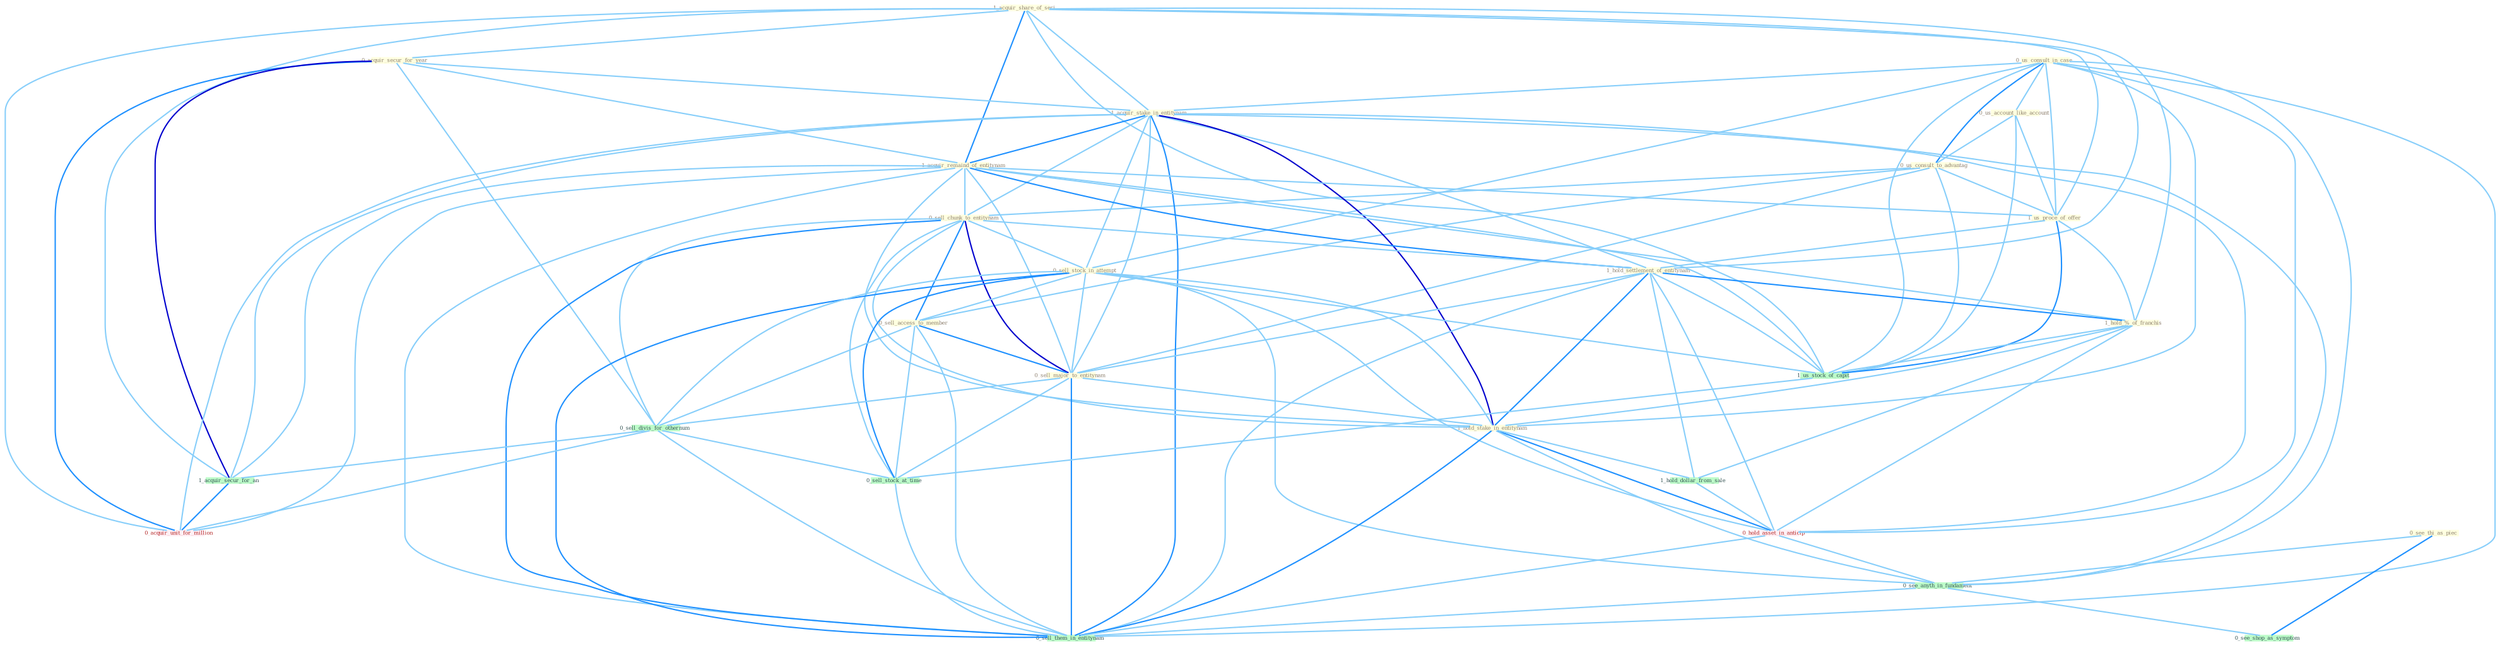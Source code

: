 Graph G{ 
    node
    [shape=polygon,style=filled,width=.5,height=.06,color="#BDFCC9",fixedsize=true,fontsize=4,
    fontcolor="#2f4f4f"];
    {node
    [color="#ffffe0", fontcolor="#8b7d6b"] "0_us_consult_in_case " "0_us_account_like_account " "1_acquir_share_of_seri " "0_us_consult_to_advantag " "0_acquir_secur_for_year " "1_acquir_stake_in_entitynam " "1_acquir_remaind_of_entitynam " "0_see_thi_as_piec " "0_sell_chunk_to_entitynam " "1_us_proce_of_offer " "0_sell_stock_in_attempt " "1_hold_settlement_of_entitynam " "1_hold_%_of_franchis " "0_sell_access_to_member " "0_sell_major_to_entitynam " "1_hold_stake_in_entitynam "}
{node [color="#fff0f5", fontcolor="#b22222"] "0_hold_asset_in_anticip " "0_acquir_unit_for_million "}
edge [color="#B0E2FF"];

	"0_us_consult_in_case " -- "0_us_account_like_account " [w="1", color="#87cefa" ];
	"0_us_consult_in_case " -- "0_us_consult_to_advantag " [w="2", color="#1e90ff" , len=0.8];
	"0_us_consult_in_case " -- "1_acquir_stake_in_entitynam " [w="1", color="#87cefa" ];
	"0_us_consult_in_case " -- "1_us_proce_of_offer " [w="1", color="#87cefa" ];
	"0_us_consult_in_case " -- "0_sell_stock_in_attempt " [w="1", color="#87cefa" ];
	"0_us_consult_in_case " -- "1_hold_stake_in_entitynam " [w="1", color="#87cefa" ];
	"0_us_consult_in_case " -- "1_us_stock_of_capit " [w="1", color="#87cefa" ];
	"0_us_consult_in_case " -- "0_hold_asset_in_anticip " [w="1", color="#87cefa" ];
	"0_us_consult_in_case " -- "0_see_anyth_in_fundament " [w="1", color="#87cefa" ];
	"0_us_consult_in_case " -- "0_sell_them_in_entitynam " [w="1", color="#87cefa" ];
	"0_us_account_like_account " -- "0_us_consult_to_advantag " [w="1", color="#87cefa" ];
	"0_us_account_like_account " -- "1_us_proce_of_offer " [w="1", color="#87cefa" ];
	"0_us_account_like_account " -- "1_us_stock_of_capit " [w="1", color="#87cefa" ];
	"1_acquir_share_of_seri " -- "0_acquir_secur_for_year " [w="1", color="#87cefa" ];
	"1_acquir_share_of_seri " -- "1_acquir_stake_in_entitynam " [w="1", color="#87cefa" ];
	"1_acquir_share_of_seri " -- "1_acquir_remaind_of_entitynam " [w="2", color="#1e90ff" , len=0.8];
	"1_acquir_share_of_seri " -- "1_us_proce_of_offer " [w="1", color="#87cefa" ];
	"1_acquir_share_of_seri " -- "1_hold_settlement_of_entitynam " [w="1", color="#87cefa" ];
	"1_acquir_share_of_seri " -- "1_hold_%_of_franchis " [w="1", color="#87cefa" ];
	"1_acquir_share_of_seri " -- "1_acquir_secur_for_an " [w="1", color="#87cefa" ];
	"1_acquir_share_of_seri " -- "1_us_stock_of_capit " [w="1", color="#87cefa" ];
	"1_acquir_share_of_seri " -- "0_acquir_unit_for_million " [w="1", color="#87cefa" ];
	"0_us_consult_to_advantag " -- "0_sell_chunk_to_entitynam " [w="1", color="#87cefa" ];
	"0_us_consult_to_advantag " -- "1_us_proce_of_offer " [w="1", color="#87cefa" ];
	"0_us_consult_to_advantag " -- "0_sell_access_to_member " [w="1", color="#87cefa" ];
	"0_us_consult_to_advantag " -- "0_sell_major_to_entitynam " [w="1", color="#87cefa" ];
	"0_us_consult_to_advantag " -- "1_us_stock_of_capit " [w="1", color="#87cefa" ];
	"0_acquir_secur_for_year " -- "1_acquir_stake_in_entitynam " [w="1", color="#87cefa" ];
	"0_acquir_secur_for_year " -- "1_acquir_remaind_of_entitynam " [w="1", color="#87cefa" ];
	"0_acquir_secur_for_year " -- "0_sell_divis_for_othernum " [w="1", color="#87cefa" ];
	"0_acquir_secur_for_year " -- "1_acquir_secur_for_an " [w="3", color="#0000cd" , len=0.6];
	"0_acquir_secur_for_year " -- "0_acquir_unit_for_million " [w="2", color="#1e90ff" , len=0.8];
	"1_acquir_stake_in_entitynam " -- "1_acquir_remaind_of_entitynam " [w="2", color="#1e90ff" , len=0.8];
	"1_acquir_stake_in_entitynam " -- "0_sell_chunk_to_entitynam " [w="1", color="#87cefa" ];
	"1_acquir_stake_in_entitynam " -- "0_sell_stock_in_attempt " [w="1", color="#87cefa" ];
	"1_acquir_stake_in_entitynam " -- "1_hold_settlement_of_entitynam " [w="1", color="#87cefa" ];
	"1_acquir_stake_in_entitynam " -- "0_sell_major_to_entitynam " [w="1", color="#87cefa" ];
	"1_acquir_stake_in_entitynam " -- "1_hold_stake_in_entitynam " [w="3", color="#0000cd" , len=0.6];
	"1_acquir_stake_in_entitynam " -- "1_acquir_secur_for_an " [w="1", color="#87cefa" ];
	"1_acquir_stake_in_entitynam " -- "0_hold_asset_in_anticip " [w="1", color="#87cefa" ];
	"1_acquir_stake_in_entitynam " -- "0_see_anyth_in_fundament " [w="1", color="#87cefa" ];
	"1_acquir_stake_in_entitynam " -- "0_acquir_unit_for_million " [w="1", color="#87cefa" ];
	"1_acquir_stake_in_entitynam " -- "0_sell_them_in_entitynam " [w="2", color="#1e90ff" , len=0.8];
	"1_acquir_remaind_of_entitynam " -- "0_sell_chunk_to_entitynam " [w="1", color="#87cefa" ];
	"1_acquir_remaind_of_entitynam " -- "1_us_proce_of_offer " [w="1", color="#87cefa" ];
	"1_acquir_remaind_of_entitynam " -- "1_hold_settlement_of_entitynam " [w="2", color="#1e90ff" , len=0.8];
	"1_acquir_remaind_of_entitynam " -- "1_hold_%_of_franchis " [w="1", color="#87cefa" ];
	"1_acquir_remaind_of_entitynam " -- "0_sell_major_to_entitynam " [w="1", color="#87cefa" ];
	"1_acquir_remaind_of_entitynam " -- "1_hold_stake_in_entitynam " [w="1", color="#87cefa" ];
	"1_acquir_remaind_of_entitynam " -- "1_acquir_secur_for_an " [w="1", color="#87cefa" ];
	"1_acquir_remaind_of_entitynam " -- "1_us_stock_of_capit " [w="1", color="#87cefa" ];
	"1_acquir_remaind_of_entitynam " -- "0_acquir_unit_for_million " [w="1", color="#87cefa" ];
	"1_acquir_remaind_of_entitynam " -- "0_sell_them_in_entitynam " [w="1", color="#87cefa" ];
	"0_see_thi_as_piec " -- "0_see_anyth_in_fundament " [w="1", color="#87cefa" ];
	"0_see_thi_as_piec " -- "0_see_shop_as_symptom " [w="2", color="#1e90ff" , len=0.8];
	"0_sell_chunk_to_entitynam " -- "0_sell_stock_in_attempt " [w="1", color="#87cefa" ];
	"0_sell_chunk_to_entitynam " -- "1_hold_settlement_of_entitynam " [w="1", color="#87cefa" ];
	"0_sell_chunk_to_entitynam " -- "0_sell_access_to_member " [w="2", color="#1e90ff" , len=0.8];
	"0_sell_chunk_to_entitynam " -- "0_sell_major_to_entitynam " [w="3", color="#0000cd" , len=0.6];
	"0_sell_chunk_to_entitynam " -- "1_hold_stake_in_entitynam " [w="1", color="#87cefa" ];
	"0_sell_chunk_to_entitynam " -- "0_sell_divis_for_othernum " [w="1", color="#87cefa" ];
	"0_sell_chunk_to_entitynam " -- "0_sell_stock_at_time " [w="1", color="#87cefa" ];
	"0_sell_chunk_to_entitynam " -- "0_sell_them_in_entitynam " [w="2", color="#1e90ff" , len=0.8];
	"1_us_proce_of_offer " -- "1_hold_settlement_of_entitynam " [w="1", color="#87cefa" ];
	"1_us_proce_of_offer " -- "1_hold_%_of_franchis " [w="1", color="#87cefa" ];
	"1_us_proce_of_offer " -- "1_us_stock_of_capit " [w="2", color="#1e90ff" , len=0.8];
	"0_sell_stock_in_attempt " -- "0_sell_access_to_member " [w="1", color="#87cefa" ];
	"0_sell_stock_in_attempt " -- "0_sell_major_to_entitynam " [w="1", color="#87cefa" ];
	"0_sell_stock_in_attempt " -- "1_hold_stake_in_entitynam " [w="1", color="#87cefa" ];
	"0_sell_stock_in_attempt " -- "0_sell_divis_for_othernum " [w="1", color="#87cefa" ];
	"0_sell_stock_in_attempt " -- "1_us_stock_of_capit " [w="1", color="#87cefa" ];
	"0_sell_stock_in_attempt " -- "0_hold_asset_in_anticip " [w="1", color="#87cefa" ];
	"0_sell_stock_in_attempt " -- "0_sell_stock_at_time " [w="2", color="#1e90ff" , len=0.8];
	"0_sell_stock_in_attempt " -- "0_see_anyth_in_fundament " [w="1", color="#87cefa" ];
	"0_sell_stock_in_attempt " -- "0_sell_them_in_entitynam " [w="2", color="#1e90ff" , len=0.8];
	"1_hold_settlement_of_entitynam " -- "1_hold_%_of_franchis " [w="2", color="#1e90ff" , len=0.8];
	"1_hold_settlement_of_entitynam " -- "0_sell_major_to_entitynam " [w="1", color="#87cefa" ];
	"1_hold_settlement_of_entitynam " -- "1_hold_stake_in_entitynam " [w="2", color="#1e90ff" , len=0.8];
	"1_hold_settlement_of_entitynam " -- "1_us_stock_of_capit " [w="1", color="#87cefa" ];
	"1_hold_settlement_of_entitynam " -- "1_hold_dollar_from_sale " [w="1", color="#87cefa" ];
	"1_hold_settlement_of_entitynam " -- "0_hold_asset_in_anticip " [w="1", color="#87cefa" ];
	"1_hold_settlement_of_entitynam " -- "0_sell_them_in_entitynam " [w="1", color="#87cefa" ];
	"1_hold_%_of_franchis " -- "1_hold_stake_in_entitynam " [w="1", color="#87cefa" ];
	"1_hold_%_of_franchis " -- "1_us_stock_of_capit " [w="1", color="#87cefa" ];
	"1_hold_%_of_franchis " -- "1_hold_dollar_from_sale " [w="1", color="#87cefa" ];
	"1_hold_%_of_franchis " -- "0_hold_asset_in_anticip " [w="1", color="#87cefa" ];
	"0_sell_access_to_member " -- "0_sell_major_to_entitynam " [w="2", color="#1e90ff" , len=0.8];
	"0_sell_access_to_member " -- "0_sell_divis_for_othernum " [w="1", color="#87cefa" ];
	"0_sell_access_to_member " -- "0_sell_stock_at_time " [w="1", color="#87cefa" ];
	"0_sell_access_to_member " -- "0_sell_them_in_entitynam " [w="1", color="#87cefa" ];
	"0_sell_major_to_entitynam " -- "1_hold_stake_in_entitynam " [w="1", color="#87cefa" ];
	"0_sell_major_to_entitynam " -- "0_sell_divis_for_othernum " [w="1", color="#87cefa" ];
	"0_sell_major_to_entitynam " -- "0_sell_stock_at_time " [w="1", color="#87cefa" ];
	"0_sell_major_to_entitynam " -- "0_sell_them_in_entitynam " [w="2", color="#1e90ff" , len=0.8];
	"1_hold_stake_in_entitynam " -- "1_hold_dollar_from_sale " [w="1", color="#87cefa" ];
	"1_hold_stake_in_entitynam " -- "0_hold_asset_in_anticip " [w="2", color="#1e90ff" , len=0.8];
	"1_hold_stake_in_entitynam " -- "0_see_anyth_in_fundament " [w="1", color="#87cefa" ];
	"1_hold_stake_in_entitynam " -- "0_sell_them_in_entitynam " [w="2", color="#1e90ff" , len=0.8];
	"0_sell_divis_for_othernum " -- "1_acquir_secur_for_an " [w="1", color="#87cefa" ];
	"0_sell_divis_for_othernum " -- "0_sell_stock_at_time " [w="1", color="#87cefa" ];
	"0_sell_divis_for_othernum " -- "0_acquir_unit_for_million " [w="1", color="#87cefa" ];
	"0_sell_divis_for_othernum " -- "0_sell_them_in_entitynam " [w="1", color="#87cefa" ];
	"1_acquir_secur_for_an " -- "0_acquir_unit_for_million " [w="2", color="#1e90ff" , len=0.8];
	"1_us_stock_of_capit " -- "0_sell_stock_at_time " [w="1", color="#87cefa" ];
	"1_hold_dollar_from_sale " -- "0_hold_asset_in_anticip " [w="1", color="#87cefa" ];
	"0_hold_asset_in_anticip " -- "0_see_anyth_in_fundament " [w="1", color="#87cefa" ];
	"0_hold_asset_in_anticip " -- "0_sell_them_in_entitynam " [w="1", color="#87cefa" ];
	"0_sell_stock_at_time " -- "0_sell_them_in_entitynam " [w="1", color="#87cefa" ];
	"0_see_anyth_in_fundament " -- "0_see_shop_as_symptom " [w="1", color="#87cefa" ];
	"0_see_anyth_in_fundament " -- "0_sell_them_in_entitynam " [w="1", color="#87cefa" ];
}